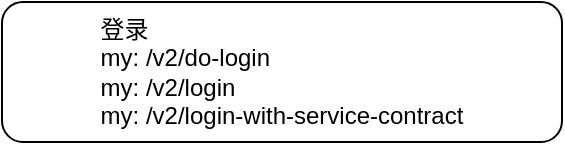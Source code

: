 <mxfile version="20.6.0" type="github">
  <diagram id="WrlV3yT-YBFCHB49ksLP" name="第 1 页">
    <mxGraphModel dx="2249" dy="762" grid="1" gridSize="10" guides="1" tooltips="1" connect="1" arrows="1" fold="1" page="1" pageScale="1" pageWidth="827" pageHeight="1169" math="0" shadow="0">
      <root>
        <mxCell id="0" />
        <mxCell id="1" parent="0" />
        <mxCell id="JjVoeqyf47N1_hWljFrh-2" value="&lt;div style=&quot;text-align: left;&quot;&gt;&lt;span style=&quot;background-color: initial;&quot;&gt;登录&lt;/span&gt;&lt;/div&gt;&lt;div style=&quot;text-align: left;&quot;&gt;&lt;span style=&quot;background-color: initial;&quot;&gt;my: /v2/do-login&lt;/span&gt;&lt;/div&gt;&lt;div style=&quot;text-align: left;&quot;&gt;&lt;span style=&quot;background-color: initial;&quot;&gt;my: /v2/login&lt;/span&gt;&lt;/div&gt;&lt;div style=&quot;text-align: left;&quot;&gt;&lt;span style=&quot;background-color: initial;&quot;&gt;my: /v2/login-with-service-contract&lt;/span&gt;&lt;/div&gt;" style="rounded=1;whiteSpace=wrap;html=1;" vertex="1" parent="1">
          <mxGeometry x="-40" y="220" width="280" height="70" as="geometry" />
        </mxCell>
      </root>
    </mxGraphModel>
  </diagram>
</mxfile>
